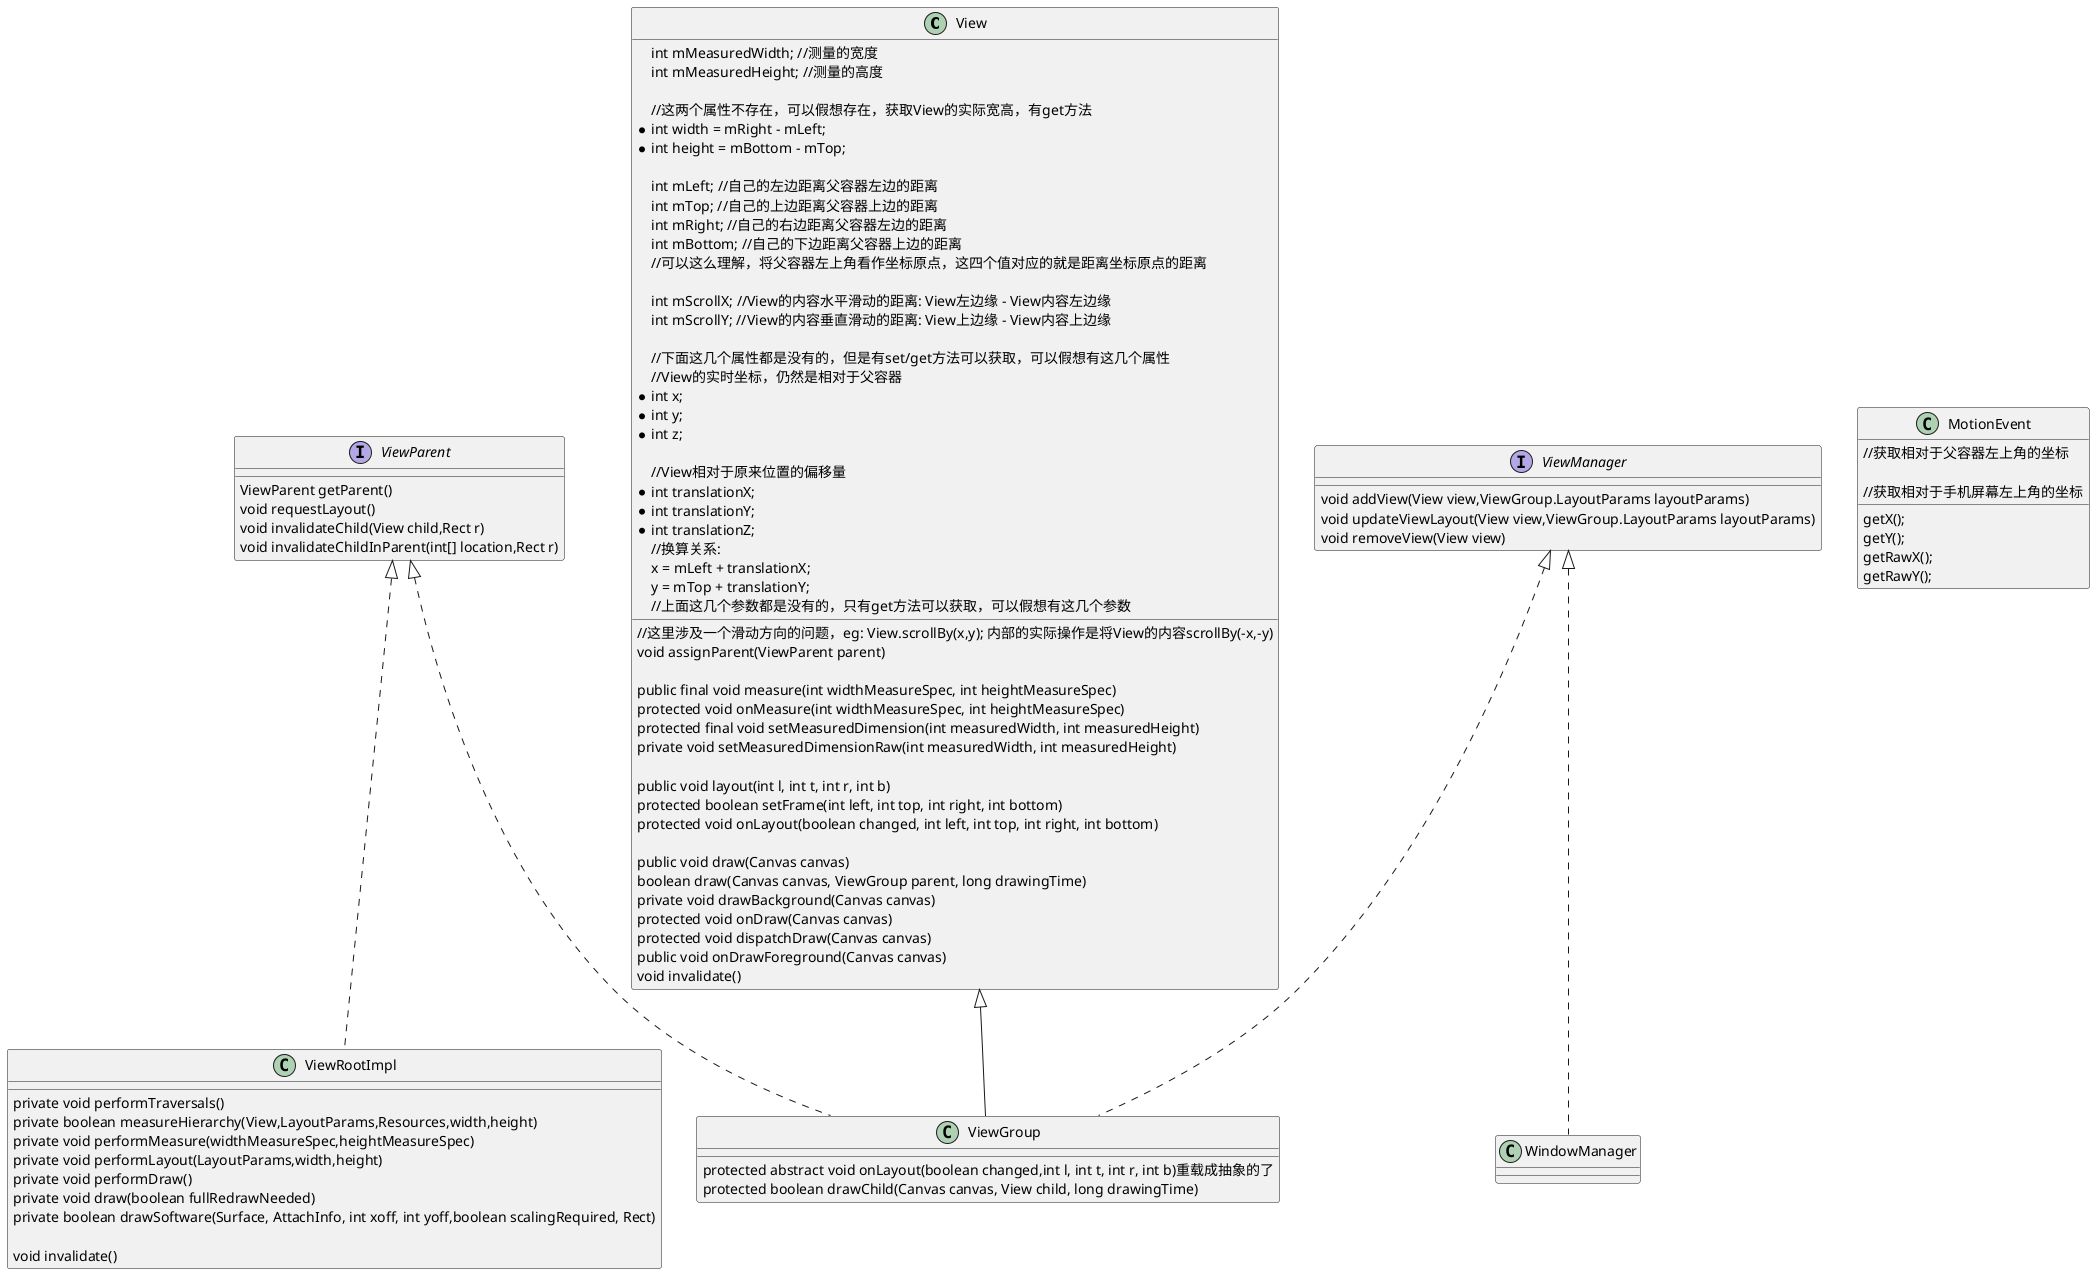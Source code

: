 @startuml
'https://www.jianshu.com/p/e26769213a17 //这里画的很风骚
class View {
    int mMeasuredWidth; //测量的宽度
    int mMeasuredHeight; //测量的高度

    //这两个属性不存在，可以假想存在，获取View的实际宽高，有get方法
    *int width = mRight - mLeft;
    *int height = mBottom - mTop;

    int mLeft; //自己的左边距离父容器左边的距离
    int mTop; //自己的上边距离父容器上边的距离
    int mRight; //自己的右边距离父容器左边的距离
    int mBottom; //自己的下边距离父容器上边的距离
    //可以这么理解，将父容器左上角看作坐标原点，这四个值对应的就是距离坐标原点的距离

    int mScrollX; //View的内容水平滑动的距离: View左边缘 - View内容左边缘
    int mScrollY; //View的内容垂直滑动的距离: View上边缘 - View内容上边缘
    //这里涉及一个滑动方向的问题，eg: View.scrollBy(x,y); 内部的实际操作是将View的内容scrollBy(-x,-y)

    //下面这几个属性都是没有的，但是有set/get方法可以获取，可以假想有这几个属性
    //View的实时坐标，仍然是相对于父容器
    *int x;
    *int y;
    *int z;

    //View相对于原来位置的偏移量
    *int translationX;
    *int translationY;
    *int translationZ;
    //换算关系:
    x = mLeft + translationX;
    y = mTop + translationY;
    //上面这几个参数都是没有的，只有get方法可以获取，可以假想有这几个参数

    void assignParent(ViewParent parent)

    public final void measure(int widthMeasureSpec, int heightMeasureSpec)
    protected void onMeasure(int widthMeasureSpec, int heightMeasureSpec)
    protected final void setMeasuredDimension(int measuredWidth, int measuredHeight)
    private void setMeasuredDimensionRaw(int measuredWidth, int measuredHeight)

    public void layout(int l, int t, int r, int b)
    protected boolean setFrame(int left, int top, int right, int bottom)
    protected void onLayout(boolean changed, int left, int top, int right, int bottom)

    public void draw(Canvas canvas)
    boolean draw(Canvas canvas, ViewGroup parent, long drawingTime)
    private void drawBackground(Canvas canvas)
    protected void onDraw(Canvas canvas)
    protected void dispatchDraw(Canvas canvas)
    public void onDrawForeground(Canvas canvas)
    void invalidate()
}

class MotionEvent {
    //获取相对于父容器左上角的坐标
    getX();
    getY();

    //获取相对于手机屏幕左上角的坐标
    getRawX();
    getRawY();
}

interface ViewParent {
    ViewParent getParent()
    void requestLayout()
    void invalidateChild(View child,Rect r)
    void invalidateChildInParent(int[] location,Rect r)
}

interface ViewManager {
    void addView(View view,ViewGroup.LayoutParams layoutParams)
    void updateViewLayout(View view,ViewGroup.LayoutParams layoutParams)
    void removeView(View view)
}

class ViewGroup {
    protected abstract void onLayout(boolean changed,int l, int t, int r, int b)重载成抽象的了
    protected boolean drawChild(Canvas canvas, View child, long drawingTime)
}

class ViewRootImpl {
    private void performTraversals()
    private boolean measureHierarchy(View,LayoutParams,Resources,width,height)
    private void performMeasure(widthMeasureSpec,heightMeasureSpec)
    private void performLayout(LayoutParams,width,height)
    private void performDraw()
    private void draw(boolean fullRedrawNeeded)
    private boolean drawSoftware(Surface, AttachInfo, int xoff, int yoff,boolean scalingRequired, Rect)

    void invalidate()
}

View <|-- ViewGroup
ViewParent <|.. ViewGroup
ViewManager <|.. ViewGroup

ViewParent <|.. ViewRootImpl
ViewManager <|.. WindowManager

@enduml

'
'draw过程: 一个View在draw()内部通过Canvas的变化，转换为自身内容坐标系，然后再调用到onDraw()中，然后再交给子View去，子View会先save()一下，然后
'先转换为自己的坐标系，然后再onDraw()，画完了在restore()，然后父类再交给第二个子控件，依次类推
'
'绘制的三个标签的计算:
'PFLAG_DIRTY         0010 脏区域，表示需要绘制
'PFLAG_DIRTY_OPAQUE  0100 实心区域，表示不需要绘制背景
'PFLAG_DIRTY_MASK    0110 检测标记
'硬件加速绘制与绘图缓存先略过!!!
'
'开启硬件加速:属性动画不走draw，关闭硬件加速，属性动画走draw
'开启硬件加速:offsetLeftAndRight()不走draw，并且绘制正常，关闭硬件加速，走draw，并且移动留下的区域显示黑色
'参考:layout()可以看LinearLayout的实现，dispatchDraw()找ViewGroup的实现，draw()可以看TextView.setText()的实现
'
'
'需要理解滑动情况下坐标系的变换过程
'1 mScrollX/mScrollY
'2 view.scrollBy(20,20); 实际是view的内容(不包括背景)移动(-20,-20)的距离